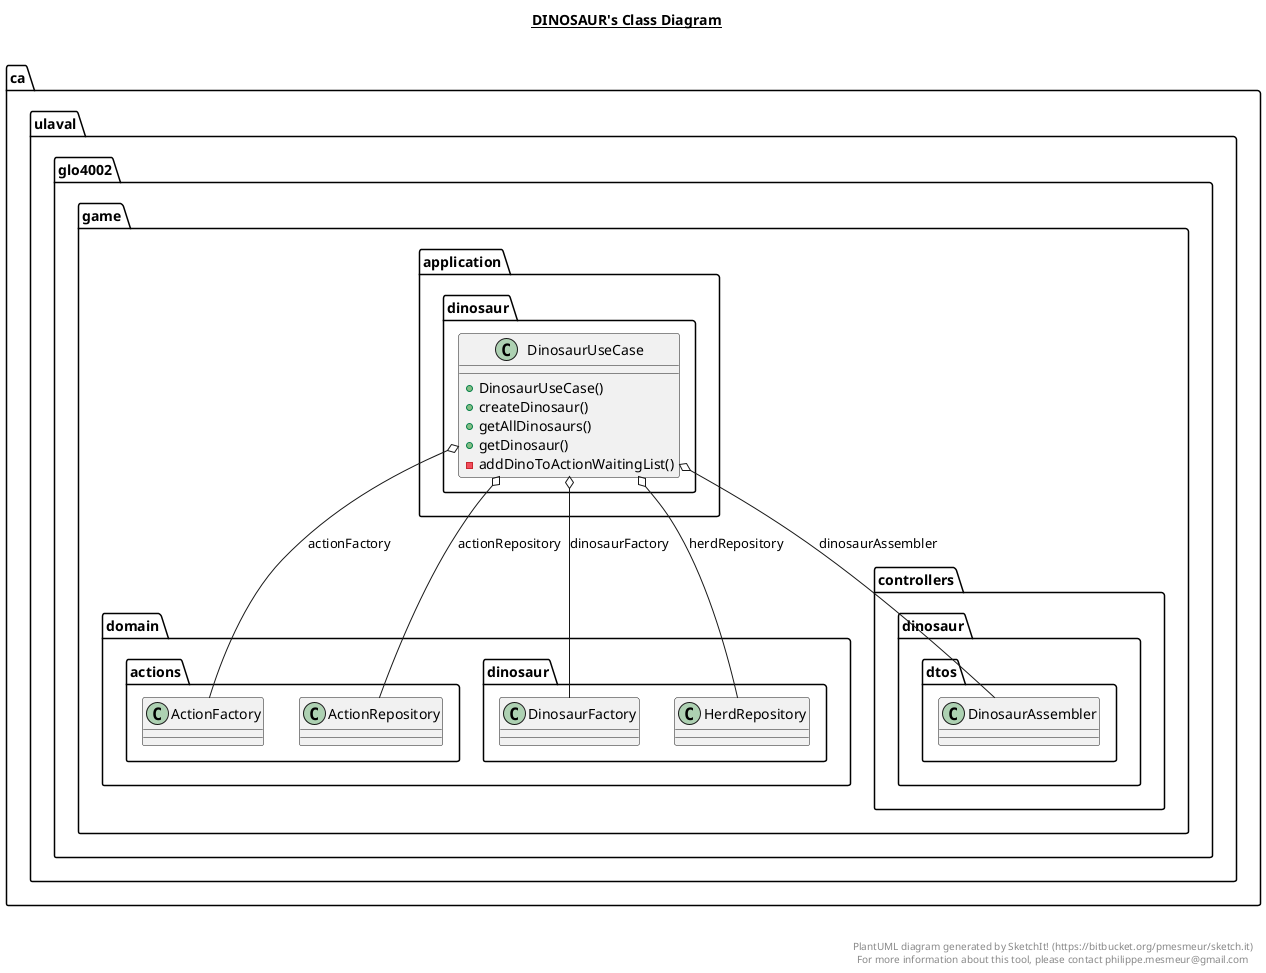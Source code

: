 @startuml

title __DINOSAUR's Class Diagram__\n

    namespace ca.ulaval.glo4002.game {
      namespace application.dinosaur {
        class ca.ulaval.glo4002.game.application.dinosaur.DinosaurUseCase {
            + DinosaurUseCase()
            + createDinosaur()
            + getAllDinosaurs()
            + getDinosaur()
            - addDinoToActionWaitingList()
        }
      }
    }

  ca.ulaval.glo4002.game.application.dinosaur.DinosaurUseCase o-- ca.ulaval.glo4002.game.domain.actions.ActionFactory : actionFactory
  ca.ulaval.glo4002.game.application.dinosaur.DinosaurUseCase o-- ca.ulaval.glo4002.game.domain.actions.ActionRepository : actionRepository
  ca.ulaval.glo4002.game.application.dinosaur.DinosaurUseCase o-- ca.ulaval.glo4002.game.controllers.dinosaur.dtos.DinosaurAssembler : dinosaurAssembler
  ca.ulaval.glo4002.game.application.dinosaur.DinosaurUseCase o-- ca.ulaval.glo4002.game.domain.dinosaur.DinosaurFactory : dinosaurFactory
  ca.ulaval.glo4002.game.application.dinosaur.DinosaurUseCase o-- ca.ulaval.glo4002.game.domain.dinosaur.HerdRepository : herdRepository


right footer


PlantUML diagram generated by SketchIt! (https://bitbucket.org/pmesmeur/sketch.it)
For more information about this tool, please contact philippe.mesmeur@gmail.com
endfooter

@enduml
